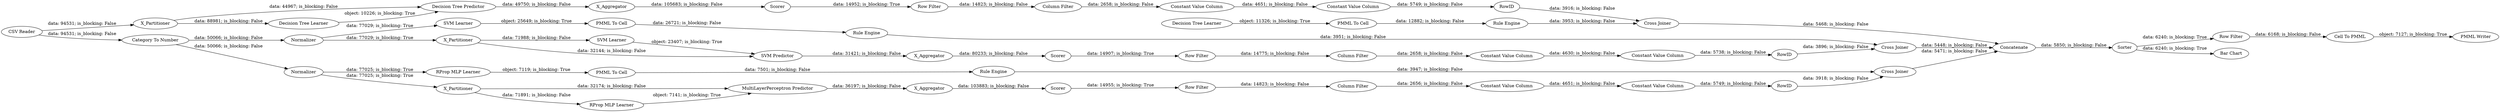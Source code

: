 digraph {
	"-8348822082247657704_9" [label="Row Filter"]
	"-7431507215879176209_62" [label=Concatenate]
	"6939992092687590106_2" [label=X_Partitioner]
	"7429831361618172747_32" [label="MultiLayerPerceptron Predictor"]
	"2060697411514924984_40" [label=Normalizer]
	"-7431507215879176209_58" [label="Category To Number"]
	"7429831361618172747_7" [label=X_Aggregator]
	"-8348822082247657704_293" [label=RowID]
	"3544190213216508870_34" [label="Rule Engine"]
	"7429831361618172747_2" [label=X_Partitioner]
	"-5809975046125574631_292" [label="Constant Value Column"]
	"-8348822082247657704_292" [label="Constant Value Column"]
	"-6670091439069577975_34" [label="Rule Engine"]
	"6413467532136948100_292" [label="Constant Value Column"]
	"2060697411514924984_31" [label="SVM Learner"]
	"-7431507215879176209_61" [label="PMML Writer"]
	"6939992092687590106_31" [label="Decision Tree Learner"]
	"6939992092687590106_7" [label=X_Aggregator]
	"6939992092687590106_38" [label="Cross Joiner"]
	"-5809975046125574631_294" [label="Column Filter"]
	"-4616039260995720749_33" [label="SVM Learner"]
	"-7431507215879176209_53" [label="Row Filter"]
	"2060697411514924984_2" [label=X_Partitioner]
	"3544190213216508870_22" [label="PMML To Cell"]
	"3544190213216508870_35" [label="RProp MLP Learner"]
	"7429831361618172747_31" [label="RProp MLP Learner"]
	"-4616039260995720749_34" [label="PMML To Cell"]
	"2060697411514924984_41" [label=Scorer]
	"2060697411514924984_32" [label="SVM Predictor"]
	"7429831361618172747_39" [label=Normalizer]
	"2060697411514924984_39" [label="Cross Joiner"]
	"-7431507215879176209_1" [label="CSV Reader"]
	"-8348822082247657704_294" [label="Column Filter"]
	"2060697411514924984_7" [label=X_Aggregator]
	"6939992092687590106_39" [label=Scorer]
	"-7431507215879176209_54" [label="Cell To PMML"]
	"-4616039260995720749_35" [label="Rule Engine"]
	"-6670091439069577975_28" [label="PMML To Cell"]
	"6413467532136948100_290" [label="Constant Value Column"]
	"6413467532136948100_9" [label="Row Filter"]
	"-5809975046125574631_9" [label="Row Filter"]
	"7429831361618172747_38" [label="Cross Joiner"]
	"-8348822082247657704_290" [label="Constant Value Column"]
	"-6670091439069577975_33" [label="Decision Tree Learner"]
	"-5809975046125574631_293" [label=RowID]
	"6413467532136948100_293" [label=RowID]
	"6413467532136948100_294" [label="Column Filter"]
	"-7431507215879176209_52" [label=Sorter]
	"6939992092687590106_32" [label="Decision Tree Predictor"]
	"-5809975046125574631_290" [label="Constant Value Column"]
	"-7431507215879176209_64" [label="Bar Chart"]
	"7429831361618172747_40" [label=Scorer]
	"-5809975046125574631_9" -> "-5809975046125574631_294" [label="data: 14823; is_blocking: False"]
	"6413467532136948100_290" -> "6413467532136948100_292" [label="data: 4630; is_blocking: False"]
	"6939992092687590106_39" -> "-8348822082247657704_9" [label="data: 14952; is_blocking: True"]
	"-7431507215879176209_1" -> "-7431507215879176209_58" [label="data: 94531; is_blocking: False"]
	"-7431507215879176209_58" -> "7429831361618172747_39" [label="data: 50066; is_blocking: False"]
	"7429831361618172747_32" -> "7429831361618172747_7" [label="data: 36197; is_blocking: False"]
	"6939992092687590106_38" -> "-7431507215879176209_62" [label="data: 5468; is_blocking: False"]
	"-5809975046125574631_290" -> "-5809975046125574631_292" [label="data: 4651; is_blocking: False"]
	"-5809975046125574631_293" -> "7429831361618172747_38" [label="data: 3918; is_blocking: False"]
	"7429831361618172747_2" -> "7429831361618172747_31" [label="data: 71891; is_blocking: False"]
	"-7431507215879176209_54" -> "-7431507215879176209_61" [label="object: 7127; is_blocking: True"]
	"-7431507215879176209_53" -> "-7431507215879176209_54" [label="data: 6168; is_blocking: False"]
	"6413467532136948100_292" -> "6413467532136948100_293" [label="data: 5738; is_blocking: False"]
	"-5809975046125574631_292" -> "-5809975046125574631_293" [label="data: 5749; is_blocking: False"]
	"3544190213216508870_22" -> "3544190213216508870_34" [label="data: 7501; is_blocking: False"]
	"7429831361618172747_2" -> "7429831361618172747_32" [label="data: 32174; is_blocking: False"]
	"-4616039260995720749_33" -> "-4616039260995720749_34" [label="object: 25649; is_blocking: True"]
	"2060697411514924984_2" -> "2060697411514924984_32" [label="data: 32144; is_blocking: False"]
	"2060697411514924984_40" -> "-4616039260995720749_33" [label="data: 77029; is_blocking: True"]
	"6939992092687590106_32" -> "6939992092687590106_7" [label="data: 49750; is_blocking: False"]
	"-8348822082247657704_9" -> "-8348822082247657704_294" [label="data: 14823; is_blocking: False"]
	"6413467532136948100_294" -> "6413467532136948100_290" [label="data: 2658; is_blocking: False"]
	"-4616039260995720749_34" -> "-4616039260995720749_35" [label="data: 26721; is_blocking: False"]
	"2060697411514924984_31" -> "2060697411514924984_32" [label="object: 23407; is_blocking: True"]
	"-7431507215879176209_1" -> "6939992092687590106_2" [label="data: 94531; is_blocking: False"]
	"-5809975046125574631_294" -> "-5809975046125574631_290" [label="data: 2656; is_blocking: False"]
	"7429831361618172747_7" -> "7429831361618172747_40" [label="data: 103883; is_blocking: False"]
	"6939992092687590106_2" -> "6939992092687590106_31" [label="data: 88981; is_blocking: False"]
	"6413467532136948100_293" -> "2060697411514924984_39" [label="data: 3896; is_blocking: False"]
	"2060697411514924984_39" -> "-7431507215879176209_62" [label="data: 5448; is_blocking: False"]
	"-8348822082247657704_293" -> "6939992092687590106_38" [label="data: 3916; is_blocking: False"]
	"-7431507215879176209_52" -> "-7431507215879176209_64" [label="data: 6240; is_blocking: True"]
	"6939992092687590106_2" -> "6939992092687590106_32" [label="data: 44967; is_blocking: False"]
	"3544190213216508870_34" -> "7429831361618172747_38" [label="data: 3947; is_blocking: False"]
	"-7431507215879176209_58" -> "2060697411514924984_40" [label="data: 50066; is_blocking: False"]
	"7429831361618172747_31" -> "7429831361618172747_32" [label="object: 7141; is_blocking: True"]
	"7429831361618172747_38" -> "-7431507215879176209_62" [label="data: 5471; is_blocking: False"]
	"2060697411514924984_7" -> "2060697411514924984_41" [label="data: 80233; is_blocking: False"]
	"-6670091439069577975_33" -> "-6670091439069577975_28" [label="object: 11326; is_blocking: True"]
	"6939992092687590106_7" -> "6939992092687590106_39" [label="data: 105683; is_blocking: False"]
	"2060697411514924984_2" -> "2060697411514924984_31" [label="data: 71988; is_blocking: False"]
	"6413467532136948100_9" -> "6413467532136948100_294" [label="data: 14775; is_blocking: False"]
	"-4616039260995720749_35" -> "2060697411514924984_39" [label="data: 3951; is_blocking: False"]
	"2060697411514924984_41" -> "6413467532136948100_9" [label="data: 14907; is_blocking: True"]
	"-6670091439069577975_28" -> "-6670091439069577975_34" [label="data: 12882; is_blocking: False"]
	"6939992092687590106_31" -> "6939992092687590106_32" [label="object: 10226; is_blocking: True"]
	"-8348822082247657704_290" -> "-8348822082247657704_292" [label="data: 4651; is_blocking: False"]
	"2060697411514924984_32" -> "2060697411514924984_7" [label="data: 31421; is_blocking: False"]
	"-7431507215879176209_62" -> "-7431507215879176209_52" [label="data: 5850; is_blocking: False"]
	"2060697411514924984_40" -> "2060697411514924984_2" [label="data: 77029; is_blocking: True"]
	"7429831361618172747_39" -> "7429831361618172747_2" [label="data: 77025; is_blocking: True"]
	"3544190213216508870_35" -> "3544190213216508870_22" [label="object: 7119; is_blocking: True"]
	"-8348822082247657704_294" -> "-8348822082247657704_290" [label="data: 2658; is_blocking: False"]
	"-8348822082247657704_292" -> "-8348822082247657704_293" [label="data: 5749; is_blocking: False"]
	"-7431507215879176209_52" -> "-7431507215879176209_53" [label="data: 6240; is_blocking: True"]
	"7429831361618172747_39" -> "3544190213216508870_35" [label="data: 77025; is_blocking: True"]
	"7429831361618172747_40" -> "-5809975046125574631_9" [label="data: 14955; is_blocking: True"]
	"-6670091439069577975_34" -> "6939992092687590106_38" [label="data: 3953; is_blocking: False"]
	rankdir=LR
}
